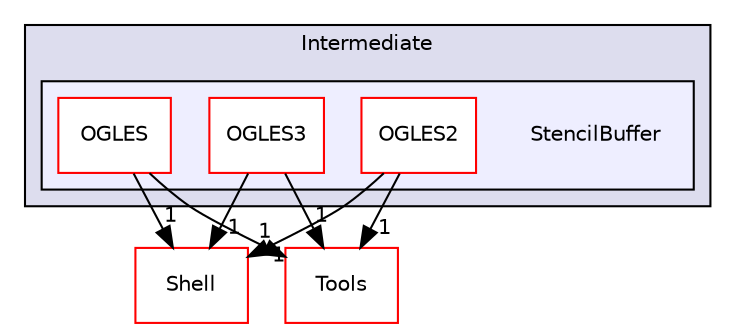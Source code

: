 digraph "PVR/SDK_3.4/Examples/Intermediate/StencilBuffer" {
  compound=true
  node [ fontsize="10", fontname="Helvetica"];
  edge [ labelfontsize="10", labelfontname="Helvetica"];
  subgraph clusterdir_1fc4701d2c417cbbd376ebdde5d0b37f {
    graph [ bgcolor="#ddddee", pencolor="black", label="Intermediate" fontname="Helvetica", fontsize="10", URL="dir_1fc4701d2c417cbbd376ebdde5d0b37f.html"]
  subgraph clusterdir_33894abec901ed4426967df1fd248876 {
    graph [ bgcolor="#eeeeff", pencolor="black", label="" URL="dir_33894abec901ed4426967df1fd248876.html"];
    dir_33894abec901ed4426967df1fd248876 [shape=plaintext label="StencilBuffer"];
    dir_25b10753d8220cfc66c02b27faf5c995 [shape=box label="OGLES" color="red" fillcolor="white" style="filled" URL="dir_25b10753d8220cfc66c02b27faf5c995.html"];
    dir_d682a571dd391061ef30e166e90467a9 [shape=box label="OGLES2" color="red" fillcolor="white" style="filled" URL="dir_d682a571dd391061ef30e166e90467a9.html"];
    dir_6c06e8d687b48d7456a7ee0ca01497ba [shape=box label="OGLES3" color="red" fillcolor="white" style="filled" URL="dir_6c06e8d687b48d7456a7ee0ca01497ba.html"];
  }
  }
  dir_de41955a66a331b990d60d5323117a97 [shape=box label="Shell" fillcolor="white" style="filled" color="red" URL="dir_de41955a66a331b990d60d5323117a97.html"];
  dir_5222bd6691dac9df766f8a52293393a2 [shape=box label="Tools" fillcolor="white" style="filled" color="red" URL="dir_5222bd6691dac9df766f8a52293393a2.html"];
  dir_d682a571dd391061ef30e166e90467a9->dir_de41955a66a331b990d60d5323117a97 [headlabel="1", labeldistance=1.5 headhref="dir_000718_000133.html"];
  dir_d682a571dd391061ef30e166e90467a9->dir_5222bd6691dac9df766f8a52293393a2 [headlabel="1", labeldistance=1.5 headhref="dir_000718_001762.html"];
  dir_6c06e8d687b48d7456a7ee0ca01497ba->dir_de41955a66a331b990d60d5323117a97 [headlabel="1", labeldistance=1.5 headhref="dir_000720_000133.html"];
  dir_6c06e8d687b48d7456a7ee0ca01497ba->dir_5222bd6691dac9df766f8a52293393a2 [headlabel="1", labeldistance=1.5 headhref="dir_000720_001762.html"];
  dir_25b10753d8220cfc66c02b27faf5c995->dir_de41955a66a331b990d60d5323117a97 [headlabel="1", labeldistance=1.5 headhref="dir_000965_000133.html"];
  dir_25b10753d8220cfc66c02b27faf5c995->dir_5222bd6691dac9df766f8a52293393a2 [headlabel="1", labeldistance=1.5 headhref="dir_000965_001762.html"];
}

